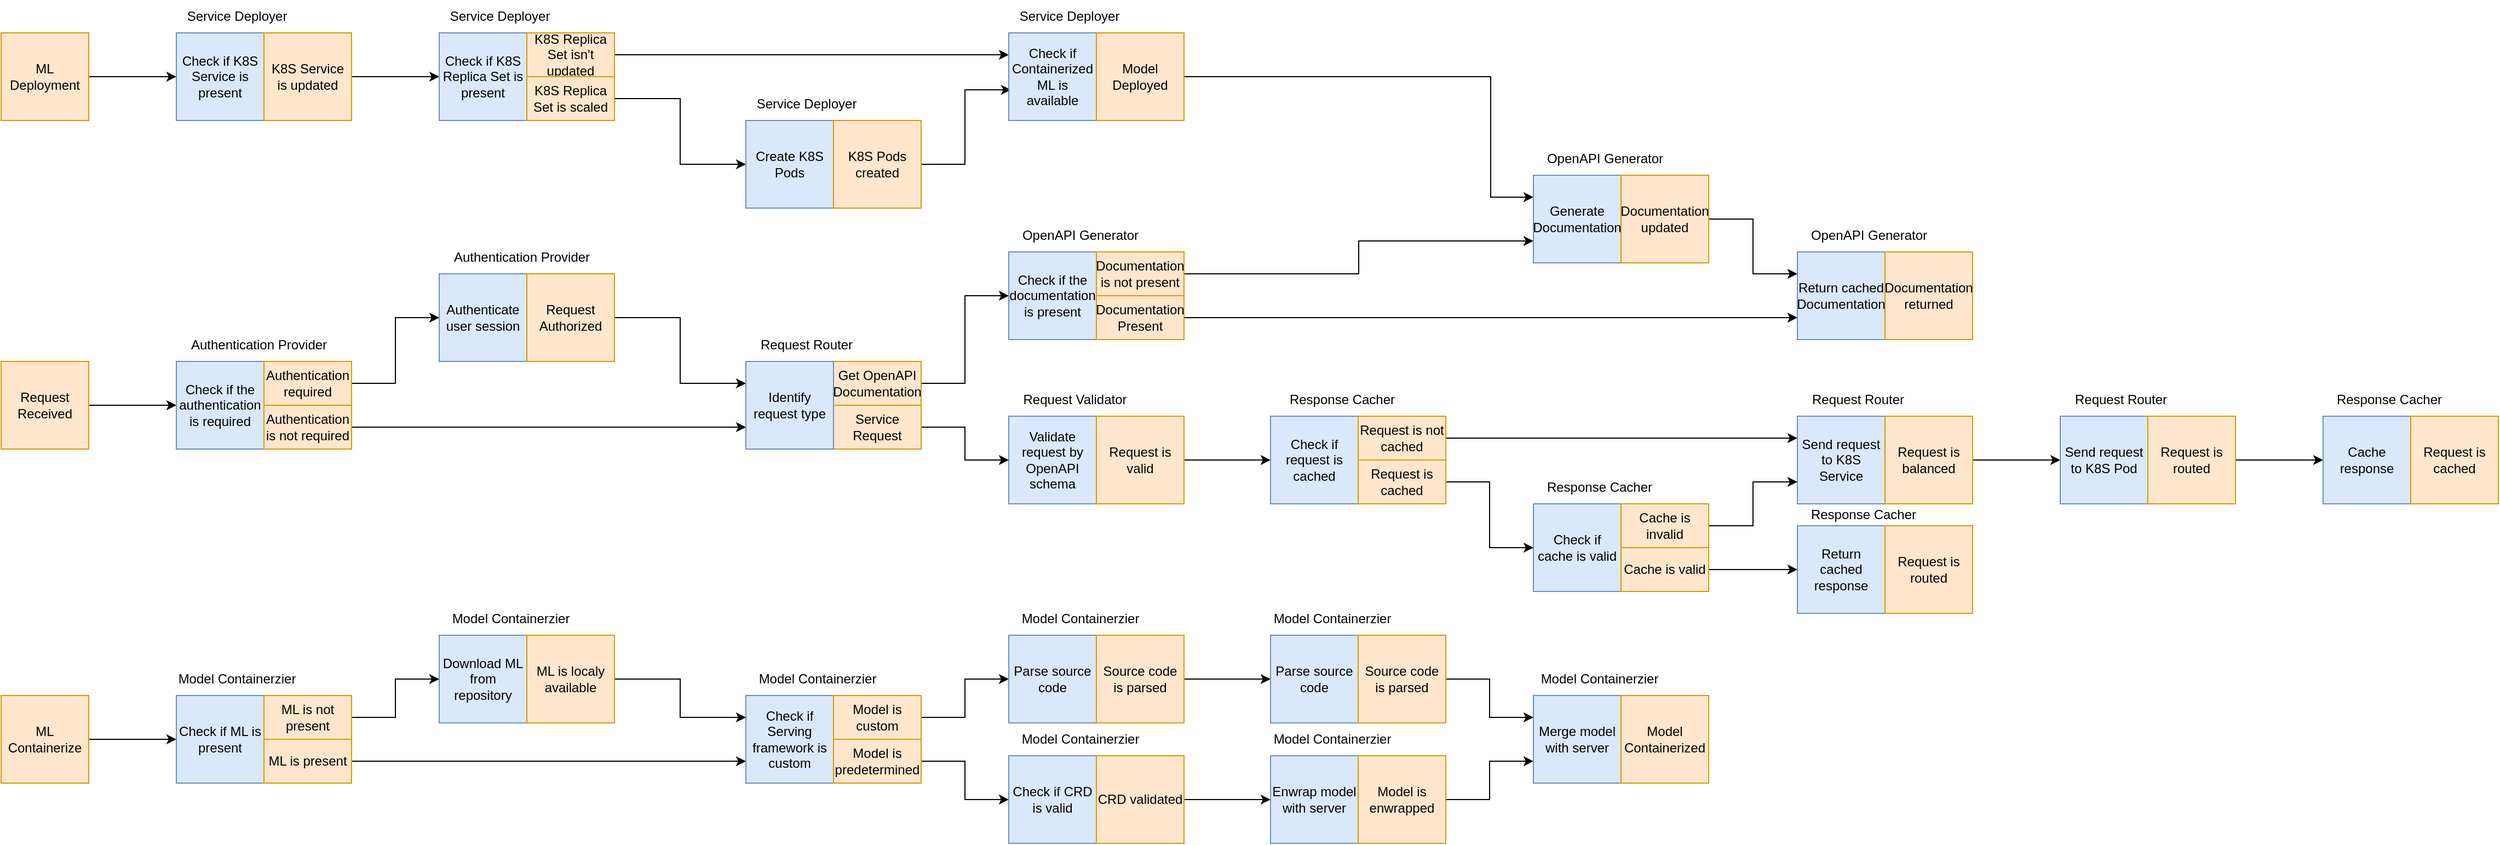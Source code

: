 <mxfile>
    <diagram name="Страница — 1" id="s1KukHTFloUVwo6JeJkF">
        <mxGraphModel dx="870" dy="2505" grid="1" gridSize="10" guides="1" tooltips="1" connect="1" arrows="1" fold="1" page="1" pageScale="1" pageWidth="827" pageHeight="2000" math="0" shadow="0">
            <root>
                <mxCell id="0"/>
                <mxCell id="1" parent="0"/>
                <mxCell id="qRX5v0t8TsgXR0mgB-LM-10" style="edgeStyle=orthogonalEdgeStyle;rounded=0;orthogonalLoop=1;jettySize=auto;html=1;exitX=1;exitY=0.5;exitDx=0;exitDy=0;entryX=0;entryY=0.5;entryDx=0;entryDy=0;" parent="1" source="qRX5v0t8TsgXR0mgB-LM-1" target="qRX5v0t8TsgXR0mgB-LM-8" edge="1">
                    <mxGeometry relative="1" as="geometry"/>
                </mxCell>
                <mxCell id="qRX5v0t8TsgXR0mgB-LM-1" value="Request Received" style="rounded=0;whiteSpace=wrap;html=1;fillColor=#ffe6cc;strokeColor=#d79b00;" parent="1" vertex="1">
                    <mxGeometry x="40" y="240" width="80" height="80" as="geometry"/>
                </mxCell>
                <mxCell id="qRX5v0t8TsgXR0mgB-LM-2" value="Authenticate&lt;div&gt;user session&lt;/div&gt;" style="rounded=0;whiteSpace=wrap;html=1;fillColor=#dae8fc;strokeColor=#6c8ebf;" parent="1" vertex="1">
                    <mxGeometry x="440" y="160" width="80" height="80" as="geometry"/>
                </mxCell>
                <mxCell id="qRX5v0t8TsgXR0mgB-LM-7" style="edgeStyle=orthogonalEdgeStyle;rounded=0;orthogonalLoop=1;jettySize=auto;html=1;exitX=1;exitY=0.5;exitDx=0;exitDy=0;entryX=0;entryY=0.25;entryDx=0;entryDy=0;" parent="1" source="qRX5v0t8TsgXR0mgB-LM-3" target="qRX5v0t8TsgXR0mgB-LM-23" edge="1">
                    <mxGeometry relative="1" as="geometry">
                        <mxPoint x="720" y="170" as="targetPoint"/>
                    </mxGeometry>
                </mxCell>
                <mxCell id="qRX5v0t8TsgXR0mgB-LM-3" value="Request Authorized" style="rounded=0;whiteSpace=wrap;html=1;fillColor=#ffe6cc;strokeColor=#d79b00;" parent="1" vertex="1">
                    <mxGeometry x="520" y="160" width="80" height="80" as="geometry"/>
                </mxCell>
                <mxCell id="qRX5v0t8TsgXR0mgB-LM-4" value="Validate request by OpenAPI schema" style="rounded=0;whiteSpace=wrap;html=1;fillColor=#dae8fc;strokeColor=#6c8ebf;" parent="1" vertex="1">
                    <mxGeometry x="960" y="290" width="80" height="80" as="geometry"/>
                </mxCell>
                <mxCell id="39" style="edgeStyle=orthogonalEdgeStyle;rounded=0;html=1;exitX=1;exitY=0.5;exitDx=0;exitDy=0;entryX=0;entryY=0.5;entryDx=0;entryDy=0;" parent="1" source="qRX5v0t8TsgXR0mgB-LM-5" target="36" edge="1">
                    <mxGeometry relative="1" as="geometry"/>
                </mxCell>
                <mxCell id="qRX5v0t8TsgXR0mgB-LM-5" value="Request is valid" style="rounded=0;whiteSpace=wrap;html=1;fillColor=#ffe6cc;strokeColor=#d79b00;" parent="1" vertex="1">
                    <mxGeometry x="1040" y="290" width="80" height="80" as="geometry"/>
                </mxCell>
                <mxCell id="qRX5v0t8TsgXR0mgB-LM-8" value="Check if the authentication is required" style="rounded=0;whiteSpace=wrap;html=1;fillColor=#dae8fc;strokeColor=#6c8ebf;" parent="1" vertex="1">
                    <mxGeometry x="200" y="240" width="80" height="80" as="geometry"/>
                </mxCell>
                <mxCell id="qRX5v0t8TsgXR0mgB-LM-28" style="edgeStyle=orthogonalEdgeStyle;rounded=0;orthogonalLoop=1;jettySize=auto;html=1;exitX=1;exitY=0.5;exitDx=0;exitDy=0;entryX=0;entryY=0.5;entryDx=0;entryDy=0;" parent="1" source="qRX5v0t8TsgXR0mgB-LM-9" target="qRX5v0t8TsgXR0mgB-LM-26" edge="1">
                    <mxGeometry relative="1" as="geometry">
                        <Array as="points">
                            <mxPoint x="920" y="260"/>
                            <mxPoint x="920" y="180"/>
                        </Array>
                    </mxGeometry>
                </mxCell>
                <mxCell id="qRX5v0t8TsgXR0mgB-LM-9" value="Get OpenAPI&lt;div&gt;Documentation&lt;/div&gt;" style="rounded=0;whiteSpace=wrap;html=1;fillColor=#ffe6cc;strokeColor=#d79b00;" parent="1" vertex="1">
                    <mxGeometry x="800" y="240" width="80" height="40" as="geometry"/>
                </mxCell>
                <mxCell id="2" style="edgeStyle=orthogonalEdgeStyle;html=1;exitX=1;exitY=0.5;exitDx=0;exitDy=0;entryX=0;entryY=0.5;entryDx=0;entryDy=0;rounded=0;" parent="1" source="qRX5v0t8TsgXR0mgB-LM-14" target="qRX5v0t8TsgXR0mgB-LM-4" edge="1">
                    <mxGeometry relative="1" as="geometry"/>
                </mxCell>
                <mxCell id="qRX5v0t8TsgXR0mgB-LM-14" value="Service Request" style="rounded=0;whiteSpace=wrap;html=1;fillColor=#ffe6cc;strokeColor=#d79b00;" parent="1" vertex="1">
                    <mxGeometry x="800" y="280" width="80" height="40" as="geometry"/>
                </mxCell>
                <mxCell id="qRX5v0t8TsgXR0mgB-LM-22" style="edgeStyle=orthogonalEdgeStyle;rounded=0;orthogonalLoop=1;jettySize=auto;html=1;exitX=1;exitY=0.5;exitDx=0;exitDy=0;entryX=0;entryY=0.5;entryDx=0;entryDy=0;" parent="1" source="qRX5v0t8TsgXR0mgB-LM-20" target="qRX5v0t8TsgXR0mgB-LM-2" edge="1">
                    <mxGeometry relative="1" as="geometry"/>
                </mxCell>
                <mxCell id="qRX5v0t8TsgXR0mgB-LM-20" value="Authentication required" style="rounded=0;whiteSpace=wrap;html=1;fillColor=#ffe6cc;strokeColor=#d79b00;" parent="1" vertex="1">
                    <mxGeometry x="280" y="240" width="80" height="40" as="geometry"/>
                </mxCell>
                <mxCell id="qRX5v0t8TsgXR0mgB-LM-24" style="edgeStyle=orthogonalEdgeStyle;rounded=0;orthogonalLoop=1;jettySize=auto;html=1;exitX=1;exitY=0.5;exitDx=0;exitDy=0;entryX=0;entryY=0.75;entryDx=0;entryDy=0;" parent="1" source="qRX5v0t8TsgXR0mgB-LM-21" target="qRX5v0t8TsgXR0mgB-LM-23" edge="1">
                    <mxGeometry relative="1" as="geometry">
                        <mxPoint x="670" y="360" as="targetPoint"/>
                    </mxGeometry>
                </mxCell>
                <mxCell id="qRX5v0t8TsgXR0mgB-LM-21" value="Authentication is not required" style="rounded=0;whiteSpace=wrap;html=1;fillColor=#ffe6cc;strokeColor=#d79b00;" parent="1" vertex="1">
                    <mxGeometry x="280" y="280" width="80" height="40" as="geometry"/>
                </mxCell>
                <mxCell id="qRX5v0t8TsgXR0mgB-LM-23" value="Identify request type" style="rounded=0;whiteSpace=wrap;html=1;fillColor=#dae8fc;strokeColor=#6c8ebf;" parent="1" vertex="1">
                    <mxGeometry x="720" y="240" width="80" height="80" as="geometry"/>
                </mxCell>
                <mxCell id="qRX5v0t8TsgXR0mgB-LM-26" value="Check if the documentation is present" style="rounded=0;whiteSpace=wrap;html=1;fillColor=#dae8fc;strokeColor=#6c8ebf;" parent="1" vertex="1">
                    <mxGeometry x="960" y="140" width="80" height="80" as="geometry"/>
                </mxCell>
                <mxCell id="T81k3Jo-gWtBiVswDnpD-101" style="edgeStyle=orthogonalEdgeStyle;rounded=0;orthogonalLoop=1;jettySize=auto;html=1;exitX=1;exitY=0.5;exitDx=0;exitDy=0;entryX=0;entryY=0.75;entryDx=0;entryDy=0;" parent="1" source="qRX5v0t8TsgXR0mgB-LM-27" target="10" edge="1">
                    <mxGeometry relative="1" as="geometry"/>
                </mxCell>
                <mxCell id="qRX5v0t8TsgXR0mgB-LM-27" value="Documentation Present" style="rounded=0;whiteSpace=wrap;html=1;fillColor=#ffe6cc;strokeColor=#d79b00;" parent="1" vertex="1">
                    <mxGeometry x="1040" y="180" width="80" height="40" as="geometry"/>
                </mxCell>
                <mxCell id="129" style="edgeStyle=orthogonalEdgeStyle;rounded=0;html=1;exitX=1;exitY=0.5;exitDx=0;exitDy=0;entryX=0;entryY=0.75;entryDx=0;entryDy=0;" edge="1" parent="1" source="qRX5v0t8TsgXR0mgB-LM-29" target="122">
                    <mxGeometry relative="1" as="geometry"/>
                </mxCell>
                <mxCell id="qRX5v0t8TsgXR0mgB-LM-29" value="Documentation is not present" style="rounded=0;whiteSpace=wrap;html=1;fillColor=#ffe6cc;strokeColor=#d79b00;" parent="1" vertex="1">
                    <mxGeometry x="1040" y="140" width="80" height="40" as="geometry"/>
                </mxCell>
                <mxCell id="9" style="edgeStyle=orthogonalEdgeStyle;rounded=0;html=1;exitX=1;exitY=0.5;exitDx=0;exitDy=0;entryX=0;entryY=0.5;entryDx=0;entryDy=0;" parent="1" source="3" target="4" edge="1">
                    <mxGeometry relative="1" as="geometry"/>
                </mxCell>
                <mxCell id="3" value="ML Deployment" style="rounded=0;whiteSpace=wrap;html=1;fillColor=#ffe6cc;strokeColor=#d79b00;" parent="1" vertex="1">
                    <mxGeometry x="40" y="-60" width="80" height="80" as="geometry"/>
                </mxCell>
                <mxCell id="4" value="Check if K8S Service is present" style="rounded=0;whiteSpace=wrap;html=1;fillColor=#dae8fc;strokeColor=#6c8ebf;" parent="1" vertex="1">
                    <mxGeometry x="200" y="-60" width="80" height="80" as="geometry"/>
                </mxCell>
                <mxCell id="24" style="edgeStyle=orthogonalEdgeStyle;rounded=0;html=1;exitX=1;exitY=0.5;exitDx=0;exitDy=0;entryX=0;entryY=0.5;entryDx=0;entryDy=0;" parent="1" source="5" target="22" edge="1">
                    <mxGeometry relative="1" as="geometry"/>
                </mxCell>
                <mxCell id="5" value="K8S Service is updated" style="rounded=0;whiteSpace=wrap;html=1;fillColor=#ffe6cc;strokeColor=#d79b00;" parent="1" vertex="1">
                    <mxGeometry x="280" y="-60" width="80" height="80" as="geometry"/>
                </mxCell>
                <mxCell id="10" value="Return cached Documentation" style="rounded=0;whiteSpace=wrap;html=1;fillColor=#dae8fc;strokeColor=#6c8ebf;" parent="1" vertex="1">
                    <mxGeometry x="1680" y="140" width="80" height="80" as="geometry"/>
                </mxCell>
                <mxCell id="11" value="Documentation returned" style="rounded=0;whiteSpace=wrap;html=1;fillColor=#ffe6cc;strokeColor=#d79b00;" parent="1" vertex="1">
                    <mxGeometry x="1760" y="140" width="80" height="80" as="geometry"/>
                </mxCell>
                <mxCell id="13" value="Send request to K8S Service" style="rounded=0;whiteSpace=wrap;html=1;fillColor=#dae8fc;strokeColor=#6c8ebf;" parent="1" vertex="1">
                    <mxGeometry x="1680" y="290" width="80" height="80" as="geometry"/>
                </mxCell>
                <mxCell id="17" style="edgeStyle=orthogonalEdgeStyle;rounded=0;html=1;exitX=1;exitY=0.5;exitDx=0;exitDy=0;entryX=0;entryY=0.5;entryDx=0;entryDy=0;" parent="1" source="14" target="15" edge="1">
                    <mxGeometry relative="1" as="geometry"/>
                </mxCell>
                <mxCell id="14" value="Request is balanced" style="rounded=0;whiteSpace=wrap;html=1;fillColor=#ffe6cc;strokeColor=#d79b00;" parent="1" vertex="1">
                    <mxGeometry x="1760" y="290" width="80" height="80" as="geometry"/>
                </mxCell>
                <mxCell id="15" value="Send request to K8S Pod" style="rounded=0;whiteSpace=wrap;html=1;fillColor=#dae8fc;strokeColor=#6c8ebf;" parent="1" vertex="1">
                    <mxGeometry x="1920" y="290" width="80" height="80" as="geometry"/>
                </mxCell>
                <mxCell id="35" style="edgeStyle=orthogonalEdgeStyle;rounded=0;html=1;exitX=1;exitY=0.5;exitDx=0;exitDy=0;entryX=0;entryY=0.5;entryDx=0;entryDy=0;" parent="1" source="16" target="33" edge="1">
                    <mxGeometry relative="1" as="geometry"/>
                </mxCell>
                <mxCell id="16" value="Request is routed" style="rounded=0;whiteSpace=wrap;html=1;fillColor=#ffe6cc;strokeColor=#d79b00;" parent="1" vertex="1">
                    <mxGeometry x="2000" y="290" width="80" height="80" as="geometry"/>
                </mxCell>
                <mxCell id="22" value="Check if K8S Replica Set is present" style="rounded=0;whiteSpace=wrap;html=1;fillColor=#dae8fc;strokeColor=#6c8ebf;" parent="1" vertex="1">
                    <mxGeometry x="440" y="-60" width="80" height="80" as="geometry"/>
                </mxCell>
                <mxCell id="32" style="edgeStyle=orthogonalEdgeStyle;rounded=0;html=1;exitX=1;exitY=0.5;exitDx=0;exitDy=0;entryX=0;entryY=0.25;entryDx=0;entryDy=0;" parent="1" source="23" target="29" edge="1">
                    <mxGeometry relative="1" as="geometry"/>
                </mxCell>
                <mxCell id="23" value="K8S Replica Set isn't updated" style="rounded=0;whiteSpace=wrap;html=1;fillColor=#ffe6cc;strokeColor=#d79b00;" parent="1" vertex="1">
                    <mxGeometry x="520" y="-60" width="80" height="40" as="geometry"/>
                </mxCell>
                <mxCell id="28" style="edgeStyle=orthogonalEdgeStyle;rounded=0;html=1;exitX=1;exitY=0.5;exitDx=0;exitDy=0;entryX=0;entryY=0.5;entryDx=0;entryDy=0;" parent="1" source="25" target="26" edge="1">
                    <mxGeometry relative="1" as="geometry"/>
                </mxCell>
                <mxCell id="25" value="K8S Replica Set is scaled" style="rounded=0;whiteSpace=wrap;html=1;fillColor=#ffe6cc;strokeColor=#d79b00;" parent="1" vertex="1">
                    <mxGeometry x="520" y="-20" width="80" height="40" as="geometry"/>
                </mxCell>
                <mxCell id="26" value="Create K8S Pods" style="rounded=0;whiteSpace=wrap;html=1;fillColor=#dae8fc;strokeColor=#6c8ebf;" parent="1" vertex="1">
                    <mxGeometry x="720" y="20" width="80" height="80" as="geometry"/>
                </mxCell>
                <mxCell id="31" style="edgeStyle=orthogonalEdgeStyle;rounded=0;html=1;exitX=1;exitY=0.5;exitDx=0;exitDy=0;entryX=0.025;entryY=0.65;entryDx=0;entryDy=0;entryPerimeter=0;" parent="1" source="27" target="29" edge="1">
                    <mxGeometry relative="1" as="geometry"/>
                </mxCell>
                <mxCell id="27" value="K8S Pods created" style="rounded=0;whiteSpace=wrap;html=1;fillColor=#ffe6cc;strokeColor=#d79b00;" parent="1" vertex="1">
                    <mxGeometry x="800" y="20" width="80" height="80" as="geometry"/>
                </mxCell>
                <mxCell id="29" value="Check if Containerized ML is available" style="rounded=0;whiteSpace=wrap;html=1;fillColor=#dae8fc;strokeColor=#6c8ebf;" parent="1" vertex="1">
                    <mxGeometry x="960" y="-60" width="80" height="80" as="geometry"/>
                </mxCell>
                <mxCell id="128" style="edgeStyle=orthogonalEdgeStyle;rounded=0;html=1;exitX=1;exitY=0.5;exitDx=0;exitDy=0;entryX=0;entryY=0.25;entryDx=0;entryDy=0;" edge="1" parent="1" source="30" target="122">
                    <mxGeometry relative="1" as="geometry">
                        <mxPoint x="1400" y="20" as="targetPoint"/>
                        <Array as="points">
                            <mxPoint x="1400" y="-20"/>
                            <mxPoint x="1400" y="90"/>
                        </Array>
                    </mxGeometry>
                </mxCell>
                <mxCell id="30" value="Model Deployed" style="rounded=0;whiteSpace=wrap;html=1;fillColor=#ffe6cc;strokeColor=#d79b00;" parent="1" vertex="1">
                    <mxGeometry x="1040" y="-60" width="80" height="80" as="geometry"/>
                </mxCell>
                <mxCell id="33" value="Cache response" style="rounded=0;whiteSpace=wrap;html=1;fillColor=#dae8fc;strokeColor=#6c8ebf;" parent="1" vertex="1">
                    <mxGeometry x="2160" y="290" width="80" height="80" as="geometry"/>
                </mxCell>
                <mxCell id="34" value="Request is cached" style="rounded=0;whiteSpace=wrap;html=1;fillColor=#ffe6cc;strokeColor=#d79b00;" parent="1" vertex="1">
                    <mxGeometry x="2240" y="290" width="80" height="80" as="geometry"/>
                </mxCell>
                <mxCell id="36" value="Check if request is cached" style="rounded=0;whiteSpace=wrap;html=1;fillColor=#dae8fc;strokeColor=#6c8ebf;" parent="1" vertex="1">
                    <mxGeometry x="1199" y="290" width="80" height="80" as="geometry"/>
                </mxCell>
                <mxCell id="38" style="edgeStyle=orthogonalEdgeStyle;rounded=0;html=1;exitX=1;exitY=0.5;exitDx=0;exitDy=0;entryX=0;entryY=0.25;entryDx=0;entryDy=0;" parent="1" source="37" target="13" edge="1">
                    <mxGeometry relative="1" as="geometry"/>
                </mxCell>
                <mxCell id="37" value="Request is not cached" style="rounded=0;whiteSpace=wrap;html=1;fillColor=#ffe6cc;strokeColor=#d79b00;" parent="1" vertex="1">
                    <mxGeometry x="1279" y="290" width="80" height="40" as="geometry"/>
                </mxCell>
                <mxCell id="40" value="Check if cache is valid" style="rounded=0;whiteSpace=wrap;html=1;fillColor=#dae8fc;strokeColor=#6c8ebf;" parent="1" vertex="1">
                    <mxGeometry x="1439" y="370" width="80" height="80" as="geometry"/>
                </mxCell>
                <mxCell id="50" style="edgeStyle=orthogonalEdgeStyle;rounded=0;html=1;exitX=1;exitY=0.5;exitDx=0;exitDy=0;entryX=0;entryY=0.75;entryDx=0;entryDy=0;" parent="1" source="41" target="13" edge="1">
                    <mxGeometry relative="1" as="geometry"/>
                </mxCell>
                <mxCell id="41" value="Cache is invalid" style="rounded=0;whiteSpace=wrap;html=1;fillColor=#ffe6cc;strokeColor=#d79b00;" parent="1" vertex="1">
                    <mxGeometry x="1519" y="370" width="80" height="40" as="geometry"/>
                </mxCell>
                <mxCell id="45" style="edgeStyle=orthogonalEdgeStyle;rounded=0;html=1;exitX=1;exitY=0.5;exitDx=0;exitDy=0;entryX=0;entryY=0.5;entryDx=0;entryDy=0;" parent="1" source="43" target="40" edge="1">
                    <mxGeometry relative="1" as="geometry"/>
                </mxCell>
                <mxCell id="43" value="Request is cached" style="rounded=0;whiteSpace=wrap;html=1;fillColor=#ffe6cc;strokeColor=#d79b00;" parent="1" vertex="1">
                    <mxGeometry x="1279" y="330" width="80" height="40" as="geometry"/>
                </mxCell>
                <mxCell id="46" value="Return cached response" style="rounded=0;whiteSpace=wrap;html=1;fillColor=#dae8fc;strokeColor=#6c8ebf;" parent="1" vertex="1">
                    <mxGeometry x="1680" y="390" width="80" height="80" as="geometry"/>
                </mxCell>
                <mxCell id="47" value="Request is routed" style="rounded=0;whiteSpace=wrap;html=1;fillColor=#ffe6cc;strokeColor=#d79b00;" parent="1" vertex="1">
                    <mxGeometry x="1760" y="390" width="80" height="80" as="geometry"/>
                </mxCell>
                <mxCell id="51" style="edgeStyle=orthogonalEdgeStyle;rounded=0;html=1;exitX=1;exitY=0.5;exitDx=0;exitDy=0;entryX=0;entryY=0.5;entryDx=0;entryDy=0;" parent="1" source="48" target="46" edge="1">
                    <mxGeometry relative="1" as="geometry"/>
                </mxCell>
                <mxCell id="48" value="Cache is valid" style="rounded=0;whiteSpace=wrap;html=1;fillColor=#ffe6cc;strokeColor=#d79b00;" parent="1" vertex="1">
                    <mxGeometry x="1519" y="410" width="80" height="40" as="geometry"/>
                </mxCell>
                <mxCell id="84" style="edgeStyle=orthogonalEdgeStyle;rounded=0;html=1;exitX=1;exitY=0.5;exitDx=0;exitDy=0;entryX=0;entryY=0.5;entryDx=0;entryDy=0;" parent="1" source="55" target="82" edge="1">
                    <mxGeometry relative="1" as="geometry"/>
                </mxCell>
                <mxCell id="55" value="ML Containerize" style="rounded=0;whiteSpace=wrap;html=1;fillColor=#ffe6cc;strokeColor=#d79b00;" parent="1" vertex="1">
                    <mxGeometry x="40" y="545" width="80" height="80" as="geometry"/>
                </mxCell>
                <mxCell id="56" value="Check if Serving framework is custom" style="rounded=0;whiteSpace=wrap;html=1;fillColor=#dae8fc;strokeColor=#6c8ebf;" parent="1" vertex="1">
                    <mxGeometry x="720" y="545" width="80" height="80" as="geometry"/>
                </mxCell>
                <mxCell id="T81k3Jo-gWtBiVswDnpD-103" style="edgeStyle=orthogonalEdgeStyle;rounded=0;orthogonalLoop=1;jettySize=auto;html=1;exitX=1;exitY=0.5;exitDx=0;exitDy=0;" parent="1" source="57" target="59" edge="1">
                    <mxGeometry relative="1" as="geometry"/>
                </mxCell>
                <mxCell id="57" value="Model is custom" style="rounded=0;whiteSpace=wrap;html=1;fillColor=#ffe6cc;strokeColor=#d79b00;" parent="1" vertex="1">
                    <mxGeometry x="800" y="545" width="80" height="40" as="geometry"/>
                </mxCell>
                <mxCell id="88" style="edgeStyle=orthogonalEdgeStyle;rounded=0;html=1;exitX=1;exitY=0.5;exitDx=0;exitDy=0;entryX=0;entryY=0.5;entryDx=0;entryDy=0;" parent="1" source="58" target="61" edge="1">
                    <mxGeometry relative="1" as="geometry"/>
                </mxCell>
                <mxCell id="58" value="Model is predetermined" style="rounded=0;whiteSpace=wrap;html=1;fillColor=#ffe6cc;strokeColor=#d79b00;" parent="1" vertex="1">
                    <mxGeometry x="800" y="585" width="80" height="40" as="geometry"/>
                </mxCell>
                <mxCell id="59" value="Parse source code" style="rounded=0;whiteSpace=wrap;html=1;fillColor=#dae8fc;strokeColor=#6c8ebf;" parent="1" vertex="1">
                    <mxGeometry x="960" y="490" width="80" height="80" as="geometry"/>
                </mxCell>
                <mxCell id="81" style="edgeStyle=orthogonalEdgeStyle;rounded=0;html=1;exitX=1;exitY=0.5;exitDx=0;exitDy=0;entryX=0;entryY=0.5;entryDx=0;entryDy=0;" parent="1" source="60" target="79" edge="1">
                    <mxGeometry relative="1" as="geometry"/>
                </mxCell>
                <mxCell id="60" value="Source code is parsed" style="rounded=0;whiteSpace=wrap;html=1;fillColor=#ffe6cc;strokeColor=#d79b00;" parent="1" vertex="1">
                    <mxGeometry x="1040" y="490" width="80" height="80" as="geometry"/>
                </mxCell>
                <mxCell id="61" value="Check if CRD is valid" style="rounded=0;whiteSpace=wrap;html=1;fillColor=#dae8fc;strokeColor=#6c8ebf;" parent="1" vertex="1">
                    <mxGeometry x="960" y="600" width="80" height="80" as="geometry"/>
                </mxCell>
                <mxCell id="78" style="edgeStyle=orthogonalEdgeStyle;rounded=0;html=1;exitX=1;exitY=0.5;exitDx=0;exitDy=0;entryX=0;entryY=0.5;entryDx=0;entryDy=0;" parent="1" source="62" target="76" edge="1">
                    <mxGeometry relative="1" as="geometry"/>
                </mxCell>
                <mxCell id="62" value="CRD validated" style="rounded=0;whiteSpace=wrap;html=1;fillColor=#ffe6cc;strokeColor=#d79b00;" parent="1" vertex="1">
                    <mxGeometry x="1040" y="600" width="80" height="80" as="geometry"/>
                </mxCell>
                <mxCell id="70" value="Download ML from repository" style="rounded=0;whiteSpace=wrap;html=1;fillColor=#dae8fc;strokeColor=#6c8ebf;" parent="1" vertex="1">
                    <mxGeometry x="440" y="490" width="80" height="80" as="geometry"/>
                </mxCell>
                <mxCell id="90" style="edgeStyle=orthogonalEdgeStyle;rounded=0;html=1;exitX=1;exitY=0.5;exitDx=0;exitDy=0;entryX=0;entryY=0.25;entryDx=0;entryDy=0;" parent="1" source="71" target="56" edge="1">
                    <mxGeometry relative="1" as="geometry"/>
                </mxCell>
                <mxCell id="71" value="ML is localy available" style="rounded=0;whiteSpace=wrap;html=1;fillColor=#ffe6cc;strokeColor=#d79b00;" parent="1" vertex="1">
                    <mxGeometry x="520" y="490" width="80" height="80" as="geometry"/>
                </mxCell>
                <mxCell id="76" value="Enwrap model with server" style="rounded=0;whiteSpace=wrap;html=1;fillColor=#dae8fc;strokeColor=#6c8ebf;" parent="1" vertex="1">
                    <mxGeometry x="1199" y="600" width="80" height="80" as="geometry"/>
                </mxCell>
                <mxCell id="95" style="edgeStyle=orthogonalEdgeStyle;rounded=0;html=1;exitX=1;exitY=0.5;exitDx=0;exitDy=0;entryX=0;entryY=0.75;entryDx=0;entryDy=0;" parent="1" source="77" target="92" edge="1">
                    <mxGeometry relative="1" as="geometry"/>
                </mxCell>
                <mxCell id="77" value="Model is enwrapped" style="rounded=0;whiteSpace=wrap;html=1;fillColor=#ffe6cc;strokeColor=#d79b00;" parent="1" vertex="1">
                    <mxGeometry x="1279" y="600" width="80" height="80" as="geometry"/>
                </mxCell>
                <mxCell id="79" value="Parse source code" style="rounded=0;whiteSpace=wrap;html=1;fillColor=#dae8fc;strokeColor=#6c8ebf;" parent="1" vertex="1">
                    <mxGeometry x="1199" y="490" width="80" height="80" as="geometry"/>
                </mxCell>
                <mxCell id="94" style="edgeStyle=orthogonalEdgeStyle;rounded=0;html=1;exitX=1;exitY=0.5;exitDx=0;exitDy=0;entryX=0;entryY=0.25;entryDx=0;entryDy=0;" parent="1" source="80" target="92" edge="1">
                    <mxGeometry relative="1" as="geometry"/>
                </mxCell>
                <mxCell id="80" value="Source code is parsed" style="rounded=0;whiteSpace=wrap;html=1;fillColor=#ffe6cc;strokeColor=#d79b00;" parent="1" vertex="1">
                    <mxGeometry x="1279" y="490" width="80" height="80" as="geometry"/>
                </mxCell>
                <mxCell id="82" value="Check if ML is present" style="rounded=0;whiteSpace=wrap;html=1;fillColor=#dae8fc;strokeColor=#6c8ebf;" parent="1" vertex="1">
                    <mxGeometry x="200" y="545" width="80" height="80" as="geometry"/>
                </mxCell>
                <mxCell id="85" style="edgeStyle=orthogonalEdgeStyle;rounded=0;html=1;exitX=1;exitY=0.5;exitDx=0;exitDy=0;entryX=0;entryY=0.75;entryDx=0;entryDy=0;" parent="1" source="91" target="56" edge="1">
                    <mxGeometry relative="1" as="geometry"/>
                </mxCell>
                <mxCell id="T81k3Jo-gWtBiVswDnpD-102" style="edgeStyle=orthogonalEdgeStyle;rounded=0;orthogonalLoop=1;jettySize=auto;html=1;exitX=1;exitY=0.5;exitDx=0;exitDy=0;entryX=0;entryY=0.5;entryDx=0;entryDy=0;" parent="1" source="83" target="70" edge="1">
                    <mxGeometry relative="1" as="geometry"/>
                </mxCell>
                <mxCell id="83" value="ML is not present" style="rounded=0;whiteSpace=wrap;html=1;fillColor=#ffe6cc;strokeColor=#d79b00;" parent="1" vertex="1">
                    <mxGeometry x="280" y="545" width="80" height="40" as="geometry"/>
                </mxCell>
                <mxCell id="91" value="ML is present" style="rounded=0;whiteSpace=wrap;html=1;fillColor=#ffe6cc;strokeColor=#d79b00;" parent="1" vertex="1">
                    <mxGeometry x="280" y="585" width="80" height="40" as="geometry"/>
                </mxCell>
                <mxCell id="92" value="Merge model with server" style="rounded=0;whiteSpace=wrap;html=1;fillColor=#dae8fc;strokeColor=#6c8ebf;" parent="1" vertex="1">
                    <mxGeometry x="1439" y="545" width="80" height="80" as="geometry"/>
                </mxCell>
                <mxCell id="93" value="Model Containerized" style="rounded=0;whiteSpace=wrap;html=1;fillColor=#ffe6cc;strokeColor=#d79b00;" parent="1" vertex="1">
                    <mxGeometry x="1519" y="545" width="80" height="80" as="geometry"/>
                </mxCell>
                <mxCell id="96" value="Authentication Provider" style="text;html=1;align=center;verticalAlign=middle;resizable=0;points=[];autosize=1;strokeColor=none;fillColor=none;" parent="1" vertex="1">
                    <mxGeometry x="200" y="210" width="150" height="30" as="geometry"/>
                </mxCell>
                <mxCell id="97" value="Authentication Provider" style="text;html=1;align=center;verticalAlign=middle;resizable=0;points=[];autosize=1;strokeColor=none;fillColor=none;" parent="1" vertex="1">
                    <mxGeometry x="440" y="130" width="150" height="30" as="geometry"/>
                </mxCell>
                <mxCell id="98" value="Request Router" style="text;html=1;align=center;verticalAlign=middle;resizable=0;points=[];autosize=1;strokeColor=none;fillColor=none;" parent="1" vertex="1">
                    <mxGeometry x="720" y="210" width="110" height="30" as="geometry"/>
                </mxCell>
                <mxCell id="99" value="Request Validator" style="text;html=1;align=center;verticalAlign=middle;resizable=0;points=[];autosize=1;strokeColor=none;fillColor=none;" parent="1" vertex="1">
                    <mxGeometry x="960" y="260" width="120" height="30" as="geometry"/>
                </mxCell>
                <mxCell id="100" value="OpenAPI Generator" style="text;html=1;align=center;verticalAlign=middle;resizable=0;points=[];autosize=1;strokeColor=none;fillColor=none;" parent="1" vertex="1">
                    <mxGeometry x="960" y="110" width="130" height="30" as="geometry"/>
                </mxCell>
                <mxCell id="102" value="OpenAPI Generator" style="text;html=1;align=center;verticalAlign=middle;resizable=0;points=[];autosize=1;strokeColor=none;fillColor=none;" parent="1" vertex="1">
                    <mxGeometry x="1680" y="110" width="130" height="30" as="geometry"/>
                </mxCell>
                <mxCell id="103" value="Service Deployer" style="text;html=1;align=center;verticalAlign=middle;resizable=0;points=[];autosize=1;strokeColor=none;fillColor=none;" parent="1" vertex="1">
                    <mxGeometry x="200" y="-90" width="110" height="30" as="geometry"/>
                </mxCell>
                <mxCell id="104" value="Service Deployer" style="text;html=1;align=center;verticalAlign=middle;resizable=0;points=[];autosize=1;strokeColor=none;fillColor=none;" parent="1" vertex="1">
                    <mxGeometry x="440" y="-90" width="110" height="30" as="geometry"/>
                </mxCell>
                <mxCell id="105" value="Service Deployer" style="text;html=1;align=center;verticalAlign=middle;resizable=0;points=[];autosize=1;strokeColor=none;fillColor=none;" parent="1" vertex="1">
                    <mxGeometry x="720" y="-10" width="110" height="30" as="geometry"/>
                </mxCell>
                <mxCell id="106" value="Service Deployer" style="text;html=1;align=center;verticalAlign=middle;resizable=0;points=[];autosize=1;strokeColor=none;fillColor=none;" parent="1" vertex="1">
                    <mxGeometry x="960" y="-90" width="110" height="30" as="geometry"/>
                </mxCell>
                <mxCell id="107" value="Response Cacher" style="text;html=1;align=center;verticalAlign=middle;resizable=0;points=[];autosize=1;strokeColor=none;fillColor=none;" parent="1" vertex="1">
                    <mxGeometry x="1204" y="260" width="120" height="30" as="geometry"/>
                </mxCell>
                <mxCell id="108" value="Response Cacher" style="text;html=1;align=center;verticalAlign=middle;resizable=0;points=[];autosize=1;strokeColor=none;fillColor=none;" parent="1" vertex="1">
                    <mxGeometry x="1439" y="340" width="120" height="30" as="geometry"/>
                </mxCell>
                <mxCell id="109" value="Response Cacher" style="text;html=1;align=center;verticalAlign=middle;resizable=0;points=[];autosize=1;strokeColor=none;fillColor=none;" parent="1" vertex="1">
                    <mxGeometry x="2160" y="260" width="120" height="30" as="geometry"/>
                </mxCell>
                <mxCell id="110" value="Request Router" style="text;html=1;align=center;verticalAlign=middle;resizable=0;points=[];autosize=1;strokeColor=none;fillColor=none;" parent="1" vertex="1">
                    <mxGeometry x="1680" y="260" width="110" height="30" as="geometry"/>
                </mxCell>
                <mxCell id="111" value="Request Router" style="text;html=1;align=center;verticalAlign=middle;resizable=0;points=[];autosize=1;strokeColor=none;fillColor=none;" parent="1" vertex="1">
                    <mxGeometry x="1920" y="260" width="110" height="30" as="geometry"/>
                </mxCell>
                <mxCell id="112" value="Response Cacher" style="text;html=1;align=center;verticalAlign=middle;resizable=0;points=[];autosize=1;strokeColor=none;fillColor=none;" parent="1" vertex="1">
                    <mxGeometry x="1680" y="365" width="120" height="30" as="geometry"/>
                </mxCell>
                <mxCell id="113" value="Model Containerzier" style="text;html=1;align=center;verticalAlign=middle;resizable=0;points=[];autosize=1;strokeColor=none;fillColor=none;" parent="1" vertex="1">
                    <mxGeometry x="190" y="515" width="130" height="30" as="geometry"/>
                </mxCell>
                <mxCell id="114" value="Model Containerzier" style="text;html=1;align=center;verticalAlign=middle;resizable=0;points=[];autosize=1;strokeColor=none;fillColor=none;" parent="1" vertex="1">
                    <mxGeometry x="440" y="460" width="130" height="30" as="geometry"/>
                </mxCell>
                <mxCell id="115" value="Model Containerzier" style="text;html=1;align=center;verticalAlign=middle;resizable=0;points=[];autosize=1;strokeColor=none;fillColor=none;" parent="1" vertex="1">
                    <mxGeometry x="720" y="515" width="130" height="30" as="geometry"/>
                </mxCell>
                <mxCell id="116" value="Model Containerzier" style="text;html=1;align=center;verticalAlign=middle;resizable=0;points=[];autosize=1;strokeColor=none;fillColor=none;" parent="1" vertex="1">
                    <mxGeometry x="960" y="460" width="130" height="30" as="geometry"/>
                </mxCell>
                <mxCell id="117" value="Model Containerzier" style="text;html=1;align=center;verticalAlign=middle;resizable=0;points=[];autosize=1;strokeColor=none;fillColor=none;" parent="1" vertex="1">
                    <mxGeometry x="1190" y="460" width="130" height="30" as="geometry"/>
                </mxCell>
                <mxCell id="118" value="Model Containerzier" style="text;html=1;align=center;verticalAlign=middle;resizable=0;points=[];autosize=1;strokeColor=none;fillColor=none;" parent="1" vertex="1">
                    <mxGeometry x="960" y="570" width="130" height="30" as="geometry"/>
                </mxCell>
                <mxCell id="119" value="Model Containerzier" style="text;html=1;align=center;verticalAlign=middle;resizable=0;points=[];autosize=1;strokeColor=none;fillColor=none;" parent="1" vertex="1">
                    <mxGeometry x="1190" y="570" width="130" height="30" as="geometry"/>
                </mxCell>
                <mxCell id="120" value="Model Containerzier" style="text;html=1;align=center;verticalAlign=middle;resizable=0;points=[];autosize=1;strokeColor=none;fillColor=none;" parent="1" vertex="1">
                    <mxGeometry x="1434" y="515" width="130" height="30" as="geometry"/>
                </mxCell>
                <mxCell id="122" value="Generate Documentation" style="rounded=0;whiteSpace=wrap;html=1;fillColor=#dae8fc;strokeColor=#6c8ebf;" vertex="1" parent="1">
                    <mxGeometry x="1439" y="70" width="80" height="80" as="geometry"/>
                </mxCell>
                <mxCell id="126" style="edgeStyle=orthogonalEdgeStyle;html=1;exitX=1;exitY=0.5;exitDx=0;exitDy=0;entryX=0;entryY=0.25;entryDx=0;entryDy=0;rounded=0;" edge="1" parent="1" source="123" target="10">
                    <mxGeometry relative="1" as="geometry"/>
                </mxCell>
                <mxCell id="123" value="Documentation updated" style="rounded=0;whiteSpace=wrap;html=1;fillColor=#ffe6cc;strokeColor=#d79b00;" vertex="1" parent="1">
                    <mxGeometry x="1519" y="70" width="80" height="80" as="geometry"/>
                </mxCell>
                <mxCell id="124" value="OpenAPI Generator" style="text;html=1;align=center;verticalAlign=middle;resizable=0;points=[];autosize=1;strokeColor=none;fillColor=none;" vertex="1" parent="1">
                    <mxGeometry x="1439" y="40" width="130" height="30" as="geometry"/>
                </mxCell>
            </root>
        </mxGraphModel>
    </diagram>
</mxfile>